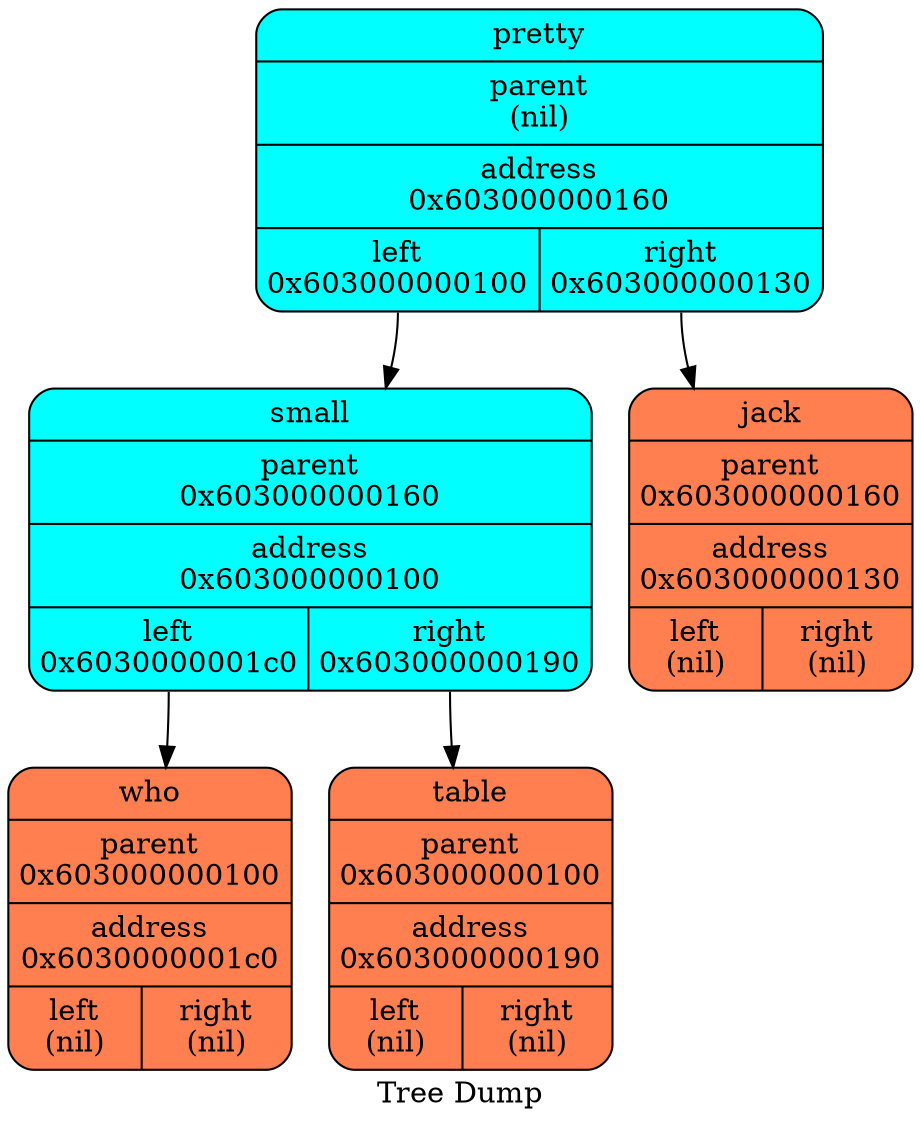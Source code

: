   digraph tree  {
  node[   shape     = "Mrecord",  style     = "filled",  fillcolor = "aqua",  fontcolor = "#000000",  margin    = "0.075"];
  rankdir   = "TB";

  label     = "Tree Dump";
 "pretty" [shape = "Mrecord", label = "{<name>pretty | parent\n(nil) | <f0> address\n0x603000000160| {<left>left\n0x603000000100 | <right>right\n0x603000000130\n}}"];
  "pretty":left->"small";
 "small" [shape = "Mrecord", label = "{<name>small | parent\n0x603000000160 | <f0> address\n0x603000000100| {<left>left\n0x6030000001c0 | <right>right\n0x603000000190\n}}"];
  "small":left->"who";
 "who" [shape = "Mrecord", fillcolor = "coral", label = "{<name>who | parent\n0x603000000100 | <f0> address\n0x6030000001c0| {<left>left\n(nil) | <right>right\n(nil)\n}}"];
  "small":right->"table";
 "table" [shape = "Mrecord", fillcolor = "coral", label = "{<name>table | parent\n0x603000000100 | <f0> address\n0x603000000190| {<left>left\n(nil) | <right>right\n(nil)\n}}"];
  "pretty":right->"jack";
 "jack" [shape = "Mrecord", fillcolor = "coral", label = "{<name>jack | parent\n0x603000000160 | <f0> address\n0x603000000130| {<left>left\n(nil) | <right>right\n(nil)\n}}"];
  }